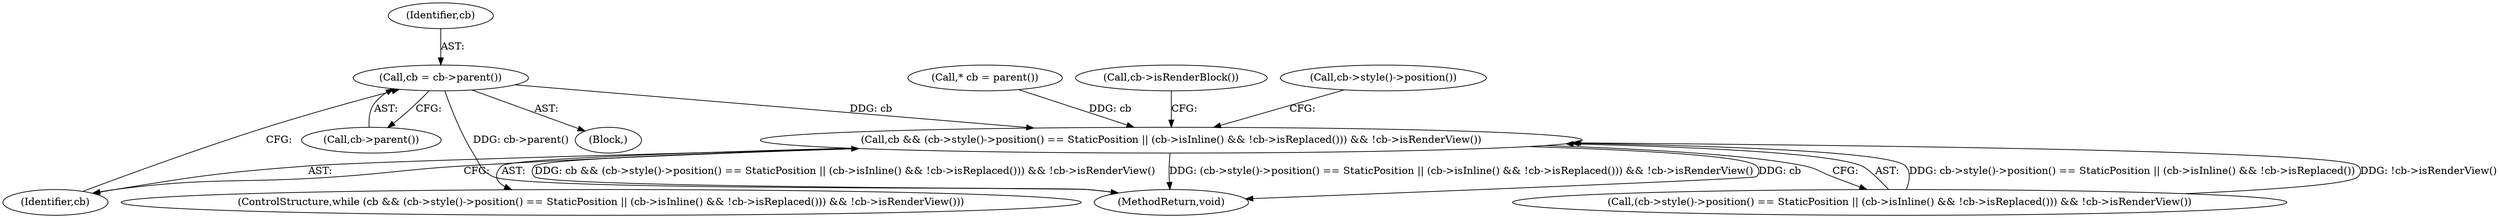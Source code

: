 digraph "0_Chrome_b2b21468c1f7f08b30a7c1755316f6026c50eb2a_1@pointer" {
"1000169" [label="(Call,cb = cb->parent())"];
"1000141" [label="(Call,cb && (cb->style()->position() == StaticPosition || (cb->isInline() && !cb->isReplaced())) && !cb->isRenderView())"];
"1000158" [label="(Call,cb->style()->position())"];
"1000154" [label="(Block,)"];
"1000170" [label="(Identifier,cb)"];
"1000140" [label="(ControlStructure,while (cb && (cb->style()->position() == StaticPosition || (cb->isInline() && !cb->isReplaced())) && !cb->isRenderView()))"];
"1000171" [label="(Call,cb->parent())"];
"1000180" [label="(MethodReturn,void)"];
"1000142" [label="(Identifier,cb)"];
"1000141" [label="(Call,cb && (cb->style()->position() == StaticPosition || (cb->isInline() && !cb->isReplaced())) && !cb->isRenderView())"];
"1000137" [label="(Call,* cb = parent())"];
"1000173" [label="(Call,cb->isRenderBlock())"];
"1000169" [label="(Call,cb = cb->parent())"];
"1000143" [label="(Call,(cb->style()->position() == StaticPosition || (cb->isInline() && !cb->isReplaced())) && !cb->isRenderView())"];
"1000169" -> "1000154"  [label="AST: "];
"1000169" -> "1000171"  [label="CFG: "];
"1000170" -> "1000169"  [label="AST: "];
"1000171" -> "1000169"  [label="AST: "];
"1000142" -> "1000169"  [label="CFG: "];
"1000169" -> "1000180"  [label="DDG: cb->parent()"];
"1000169" -> "1000141"  [label="DDG: cb"];
"1000141" -> "1000140"  [label="AST: "];
"1000141" -> "1000142"  [label="CFG: "];
"1000141" -> "1000143"  [label="CFG: "];
"1000142" -> "1000141"  [label="AST: "];
"1000143" -> "1000141"  [label="AST: "];
"1000158" -> "1000141"  [label="CFG: "];
"1000173" -> "1000141"  [label="CFG: "];
"1000141" -> "1000180"  [label="DDG: cb"];
"1000141" -> "1000180"  [label="DDG: cb && (cb->style()->position() == StaticPosition || (cb->isInline() && !cb->isReplaced())) && !cb->isRenderView()"];
"1000141" -> "1000180"  [label="DDG: (cb->style()->position() == StaticPosition || (cb->isInline() && !cb->isReplaced())) && !cb->isRenderView()"];
"1000137" -> "1000141"  [label="DDG: cb"];
"1000143" -> "1000141"  [label="DDG: cb->style()->position() == StaticPosition || (cb->isInline() && !cb->isReplaced())"];
"1000143" -> "1000141"  [label="DDG: !cb->isRenderView()"];
}
